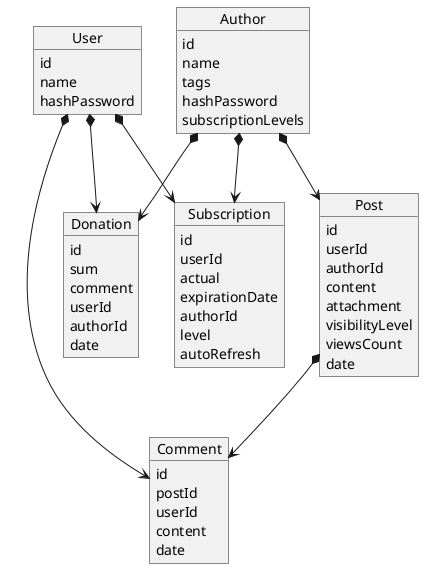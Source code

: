 @startuml
object "Author" as a {
    {field} id
    {field} name
    {field} tags
    {field} hashPassword
    {field} subscriptionLevels
}

object "User" as u {
    {field} id
    {field} name
    {field} hashPassword
}

object "Donation" as d {
    {field} id
    {field} sum
    {field} comment
    {field} userId
    {field} authorId
    {field} date
}

object "Subscription" as s {
    {field} id
    {field} userId
    {field} actual
    {field} expirationDate
    {field} authorId
    {field} level
    {field} autoRefresh
}

object "Comment" as c {
    {field} id
    {field} postId
    {field} userId
    {field} content
    {field} date
}

object "Post" as p {
    {field} id
    {field} userId
    {field} authorId
    {field} content
    {field} attachment
    {field} visibilityLevel
    {field} viewsCount
    {field} date
}

a *--> d
a *--> p
a *--> s
p *--> c
u *--> c
u *--> s
u *--> d
@enduml